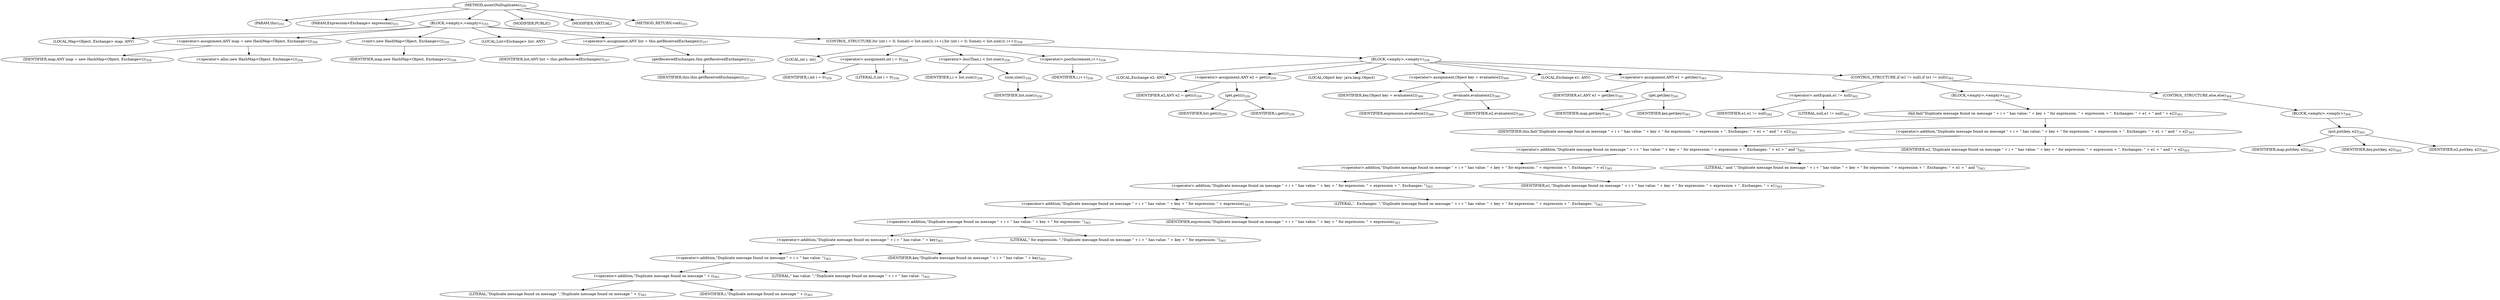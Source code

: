 digraph "assertNoDuplicates" {  
"1013" [label = <(METHOD,assertNoDuplicates)<SUB>355</SUB>> ]
"58" [label = <(PARAM,this)<SUB>355</SUB>> ]
"1014" [label = <(PARAM,Expression&lt;Exchange&gt; expression)<SUB>355</SUB>> ]
"1015" [label = <(BLOCK,&lt;empty&gt;,&lt;empty&gt;)<SUB>355</SUB>> ]
"56" [label = <(LOCAL,Map&lt;Object, Exchange&gt; map: ANY)> ]
"1016" [label = <(&lt;operator&gt;.assignment,ANY map = new HashMap&lt;Object, Exchange&gt;())<SUB>356</SUB>> ]
"1017" [label = <(IDENTIFIER,map,ANY map = new HashMap&lt;Object, Exchange&gt;())<SUB>356</SUB>> ]
"1018" [label = <(&lt;operator&gt;.alloc,new HashMap&lt;Object, Exchange&gt;())<SUB>356</SUB>> ]
"1019" [label = <(&lt;init&gt;,new HashMap&lt;Object, Exchange&gt;())<SUB>356</SUB>> ]
"55" [label = <(IDENTIFIER,map,new HashMap&lt;Object, Exchange&gt;())<SUB>356</SUB>> ]
"1020" [label = <(LOCAL,List&lt;Exchange&gt; list: ANY)> ]
"1021" [label = <(&lt;operator&gt;.assignment,ANY list = this.getReceivedExchanges())<SUB>357</SUB>> ]
"1022" [label = <(IDENTIFIER,list,ANY list = this.getReceivedExchanges())<SUB>357</SUB>> ]
"1023" [label = <(getReceivedExchanges,this.getReceivedExchanges())<SUB>357</SUB>> ]
"57" [label = <(IDENTIFIER,this,this.getReceivedExchanges())<SUB>357</SUB>> ]
"1024" [label = <(CONTROL_STRUCTURE,for (int i = 0; Some(i &lt; list.size()); i++),for (int i = 0; Some(i &lt; list.size()); i++))<SUB>358</SUB>> ]
"1025" [label = <(LOCAL,int i: int)> ]
"1026" [label = <(&lt;operator&gt;.assignment,int i = 0)<SUB>358</SUB>> ]
"1027" [label = <(IDENTIFIER,i,int i = 0)<SUB>358</SUB>> ]
"1028" [label = <(LITERAL,0,int i = 0)<SUB>358</SUB>> ]
"1029" [label = <(&lt;operator&gt;.lessThan,i &lt; list.size())<SUB>358</SUB>> ]
"1030" [label = <(IDENTIFIER,i,i &lt; list.size())<SUB>358</SUB>> ]
"1031" [label = <(size,size())<SUB>358</SUB>> ]
"1032" [label = <(IDENTIFIER,list,size())<SUB>358</SUB>> ]
"1033" [label = <(&lt;operator&gt;.postIncrement,i++)<SUB>358</SUB>> ]
"1034" [label = <(IDENTIFIER,i,i++)<SUB>358</SUB>> ]
"1035" [label = <(BLOCK,&lt;empty&gt;,&lt;empty&gt;)<SUB>358</SUB>> ]
"1036" [label = <(LOCAL,Exchange e2: ANY)> ]
"1037" [label = <(&lt;operator&gt;.assignment,ANY e2 = get(i))<SUB>359</SUB>> ]
"1038" [label = <(IDENTIFIER,e2,ANY e2 = get(i))<SUB>359</SUB>> ]
"1039" [label = <(get,get(i))<SUB>359</SUB>> ]
"1040" [label = <(IDENTIFIER,list,get(i))<SUB>359</SUB>> ]
"1041" [label = <(IDENTIFIER,i,get(i))<SUB>359</SUB>> ]
"1042" [label = <(LOCAL,Object key: java.lang.Object)> ]
"1043" [label = <(&lt;operator&gt;.assignment,Object key = evaluate(e2))<SUB>360</SUB>> ]
"1044" [label = <(IDENTIFIER,key,Object key = evaluate(e2))<SUB>360</SUB>> ]
"1045" [label = <(evaluate,evaluate(e2))<SUB>360</SUB>> ]
"1046" [label = <(IDENTIFIER,expression,evaluate(e2))<SUB>360</SUB>> ]
"1047" [label = <(IDENTIFIER,e2,evaluate(e2))<SUB>360</SUB>> ]
"1048" [label = <(LOCAL,Exchange e1: ANY)> ]
"1049" [label = <(&lt;operator&gt;.assignment,ANY e1 = get(key))<SUB>361</SUB>> ]
"1050" [label = <(IDENTIFIER,e1,ANY e1 = get(key))<SUB>361</SUB>> ]
"1051" [label = <(get,get(key))<SUB>361</SUB>> ]
"1052" [label = <(IDENTIFIER,map,get(key))<SUB>361</SUB>> ]
"1053" [label = <(IDENTIFIER,key,get(key))<SUB>361</SUB>> ]
"1054" [label = <(CONTROL_STRUCTURE,if (e1 != null),if (e1 != null))<SUB>362</SUB>> ]
"1055" [label = <(&lt;operator&gt;.notEquals,e1 != null)<SUB>362</SUB>> ]
"1056" [label = <(IDENTIFIER,e1,e1 != null)<SUB>362</SUB>> ]
"1057" [label = <(LITERAL,null,e1 != null)<SUB>362</SUB>> ]
"1058" [label = <(BLOCK,&lt;empty&gt;,&lt;empty&gt;)<SUB>362</SUB>> ]
"1059" [label = <(fail,fail(&quot;Duplicate message found on message &quot; + i + &quot; has value: &quot; + key + &quot; for expression: &quot; + expression + &quot;. Exchanges: &quot; + e1 + &quot; and &quot; + e2))<SUB>363</SUB>> ]
"59" [label = <(IDENTIFIER,this,fail(&quot;Duplicate message found on message &quot; + i + &quot; has value: &quot; + key + &quot; for expression: &quot; + expression + &quot;. Exchanges: &quot; + e1 + &quot; and &quot; + e2))<SUB>363</SUB>> ]
"1060" [label = <(&lt;operator&gt;.addition,&quot;Duplicate message found on message &quot; + i + &quot; has value: &quot; + key + &quot; for expression: &quot; + expression + &quot;. Exchanges: &quot; + e1 + &quot; and &quot; + e2)<SUB>363</SUB>> ]
"1061" [label = <(&lt;operator&gt;.addition,&quot;Duplicate message found on message &quot; + i + &quot; has value: &quot; + key + &quot; for expression: &quot; + expression + &quot;. Exchanges: &quot; + e1 + &quot; and &quot;)<SUB>363</SUB>> ]
"1062" [label = <(&lt;operator&gt;.addition,&quot;Duplicate message found on message &quot; + i + &quot; has value: &quot; + key + &quot; for expression: &quot; + expression + &quot;. Exchanges: &quot; + e1)<SUB>363</SUB>> ]
"1063" [label = <(&lt;operator&gt;.addition,&quot;Duplicate message found on message &quot; + i + &quot; has value: &quot; + key + &quot; for expression: &quot; + expression + &quot;. Exchanges: &quot;)<SUB>363</SUB>> ]
"1064" [label = <(&lt;operator&gt;.addition,&quot;Duplicate message found on message &quot; + i + &quot; has value: &quot; + key + &quot; for expression: &quot; + expression)<SUB>363</SUB>> ]
"1065" [label = <(&lt;operator&gt;.addition,&quot;Duplicate message found on message &quot; + i + &quot; has value: &quot; + key + &quot; for expression: &quot;)<SUB>363</SUB>> ]
"1066" [label = <(&lt;operator&gt;.addition,&quot;Duplicate message found on message &quot; + i + &quot; has value: &quot; + key)<SUB>363</SUB>> ]
"1067" [label = <(&lt;operator&gt;.addition,&quot;Duplicate message found on message &quot; + i + &quot; has value: &quot;)<SUB>363</SUB>> ]
"1068" [label = <(&lt;operator&gt;.addition,&quot;Duplicate message found on message &quot; + i)<SUB>363</SUB>> ]
"1069" [label = <(LITERAL,&quot;Duplicate message found on message &quot;,&quot;Duplicate message found on message &quot; + i)<SUB>363</SUB>> ]
"1070" [label = <(IDENTIFIER,i,&quot;Duplicate message found on message &quot; + i)<SUB>363</SUB>> ]
"1071" [label = <(LITERAL,&quot; has value: &quot;,&quot;Duplicate message found on message &quot; + i + &quot; has value: &quot;)<SUB>363</SUB>> ]
"1072" [label = <(IDENTIFIER,key,&quot;Duplicate message found on message &quot; + i + &quot; has value: &quot; + key)<SUB>363</SUB>> ]
"1073" [label = <(LITERAL,&quot; for expression: &quot;,&quot;Duplicate message found on message &quot; + i + &quot; has value: &quot; + key + &quot; for expression: &quot;)<SUB>363</SUB>> ]
"1074" [label = <(IDENTIFIER,expression,&quot;Duplicate message found on message &quot; + i + &quot; has value: &quot; + key + &quot; for expression: &quot; + expression)<SUB>363</SUB>> ]
"1075" [label = <(LITERAL,&quot;. Exchanges: &quot;,&quot;Duplicate message found on message &quot; + i + &quot; has value: &quot; + key + &quot; for expression: &quot; + expression + &quot;. Exchanges: &quot;)<SUB>363</SUB>> ]
"1076" [label = <(IDENTIFIER,e1,&quot;Duplicate message found on message &quot; + i + &quot; has value: &quot; + key + &quot; for expression: &quot; + expression + &quot;. Exchanges: &quot; + e1)<SUB>363</SUB>> ]
"1077" [label = <(LITERAL,&quot; and &quot;,&quot;Duplicate message found on message &quot; + i + &quot; has value: &quot; + key + &quot; for expression: &quot; + expression + &quot;. Exchanges: &quot; + e1 + &quot; and &quot;)<SUB>363</SUB>> ]
"1078" [label = <(IDENTIFIER,e2,&quot;Duplicate message found on message &quot; + i + &quot; has value: &quot; + key + &quot; for expression: &quot; + expression + &quot;. Exchanges: &quot; + e1 + &quot; and &quot; + e2)<SUB>363</SUB>> ]
"1079" [label = <(CONTROL_STRUCTURE,else,else)<SUB>364</SUB>> ]
"1080" [label = <(BLOCK,&lt;empty&gt;,&lt;empty&gt;)<SUB>364</SUB>> ]
"1081" [label = <(put,put(key, e2))<SUB>365</SUB>> ]
"1082" [label = <(IDENTIFIER,map,put(key, e2))<SUB>365</SUB>> ]
"1083" [label = <(IDENTIFIER,key,put(key, e2))<SUB>365</SUB>> ]
"1084" [label = <(IDENTIFIER,e2,put(key, e2))<SUB>365</SUB>> ]
"1085" [label = <(MODIFIER,PUBLIC)> ]
"1086" [label = <(MODIFIER,VIRTUAL)> ]
"1087" [label = <(METHOD_RETURN,void)<SUB>355</SUB>> ]
  "1013" -> "58" 
  "1013" -> "1014" 
  "1013" -> "1015" 
  "1013" -> "1085" 
  "1013" -> "1086" 
  "1013" -> "1087" 
  "1015" -> "56" 
  "1015" -> "1016" 
  "1015" -> "1019" 
  "1015" -> "1020" 
  "1015" -> "1021" 
  "1015" -> "1024" 
  "1016" -> "1017" 
  "1016" -> "1018" 
  "1019" -> "55" 
  "1021" -> "1022" 
  "1021" -> "1023" 
  "1023" -> "57" 
  "1024" -> "1025" 
  "1024" -> "1026" 
  "1024" -> "1029" 
  "1024" -> "1033" 
  "1024" -> "1035" 
  "1026" -> "1027" 
  "1026" -> "1028" 
  "1029" -> "1030" 
  "1029" -> "1031" 
  "1031" -> "1032" 
  "1033" -> "1034" 
  "1035" -> "1036" 
  "1035" -> "1037" 
  "1035" -> "1042" 
  "1035" -> "1043" 
  "1035" -> "1048" 
  "1035" -> "1049" 
  "1035" -> "1054" 
  "1037" -> "1038" 
  "1037" -> "1039" 
  "1039" -> "1040" 
  "1039" -> "1041" 
  "1043" -> "1044" 
  "1043" -> "1045" 
  "1045" -> "1046" 
  "1045" -> "1047" 
  "1049" -> "1050" 
  "1049" -> "1051" 
  "1051" -> "1052" 
  "1051" -> "1053" 
  "1054" -> "1055" 
  "1054" -> "1058" 
  "1054" -> "1079" 
  "1055" -> "1056" 
  "1055" -> "1057" 
  "1058" -> "1059" 
  "1059" -> "59" 
  "1059" -> "1060" 
  "1060" -> "1061" 
  "1060" -> "1078" 
  "1061" -> "1062" 
  "1061" -> "1077" 
  "1062" -> "1063" 
  "1062" -> "1076" 
  "1063" -> "1064" 
  "1063" -> "1075" 
  "1064" -> "1065" 
  "1064" -> "1074" 
  "1065" -> "1066" 
  "1065" -> "1073" 
  "1066" -> "1067" 
  "1066" -> "1072" 
  "1067" -> "1068" 
  "1067" -> "1071" 
  "1068" -> "1069" 
  "1068" -> "1070" 
  "1079" -> "1080" 
  "1080" -> "1081" 
  "1081" -> "1082" 
  "1081" -> "1083" 
  "1081" -> "1084" 
}
